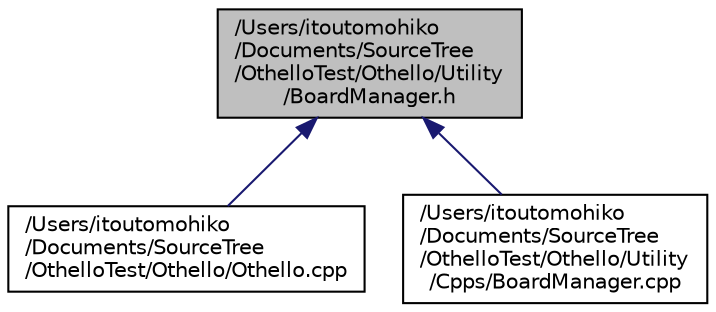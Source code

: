 digraph "/Users/itoutomohiko/Documents/SourceTree/OthelloTest/Othello/Utility/BoardManager.h"
{
  edge [fontname="Helvetica",fontsize="10",labelfontname="Helvetica",labelfontsize="10"];
  node [fontname="Helvetica",fontsize="10",shape=record];
  Node1 [label="/Users/itoutomohiko\l/Documents/SourceTree\l/OthelloTest/Othello/Utility\l/BoardManager.h",height=0.2,width=0.4,color="black", fillcolor="grey75", style="filled", fontcolor="black"];
  Node1 -> Node2 [dir="back",color="midnightblue",fontsize="10",style="solid",fontname="Helvetica"];
  Node2 [label="/Users/itoutomohiko\l/Documents/SourceTree\l/OthelloTest/Othello/Othello.cpp",height=0.2,width=0.4,color="black", fillcolor="white", style="filled",URL="$dc/df2/_othello_8cpp.html"];
  Node1 -> Node3 [dir="back",color="midnightblue",fontsize="10",style="solid",fontname="Helvetica"];
  Node3 [label="/Users/itoutomohiko\l/Documents/SourceTree\l/OthelloTest/Othello/Utility\l/Cpps/BoardManager.cpp",height=0.2,width=0.4,color="black", fillcolor="white", style="filled",URL="$de/d99/_board_manager_8cpp.html"];
}
